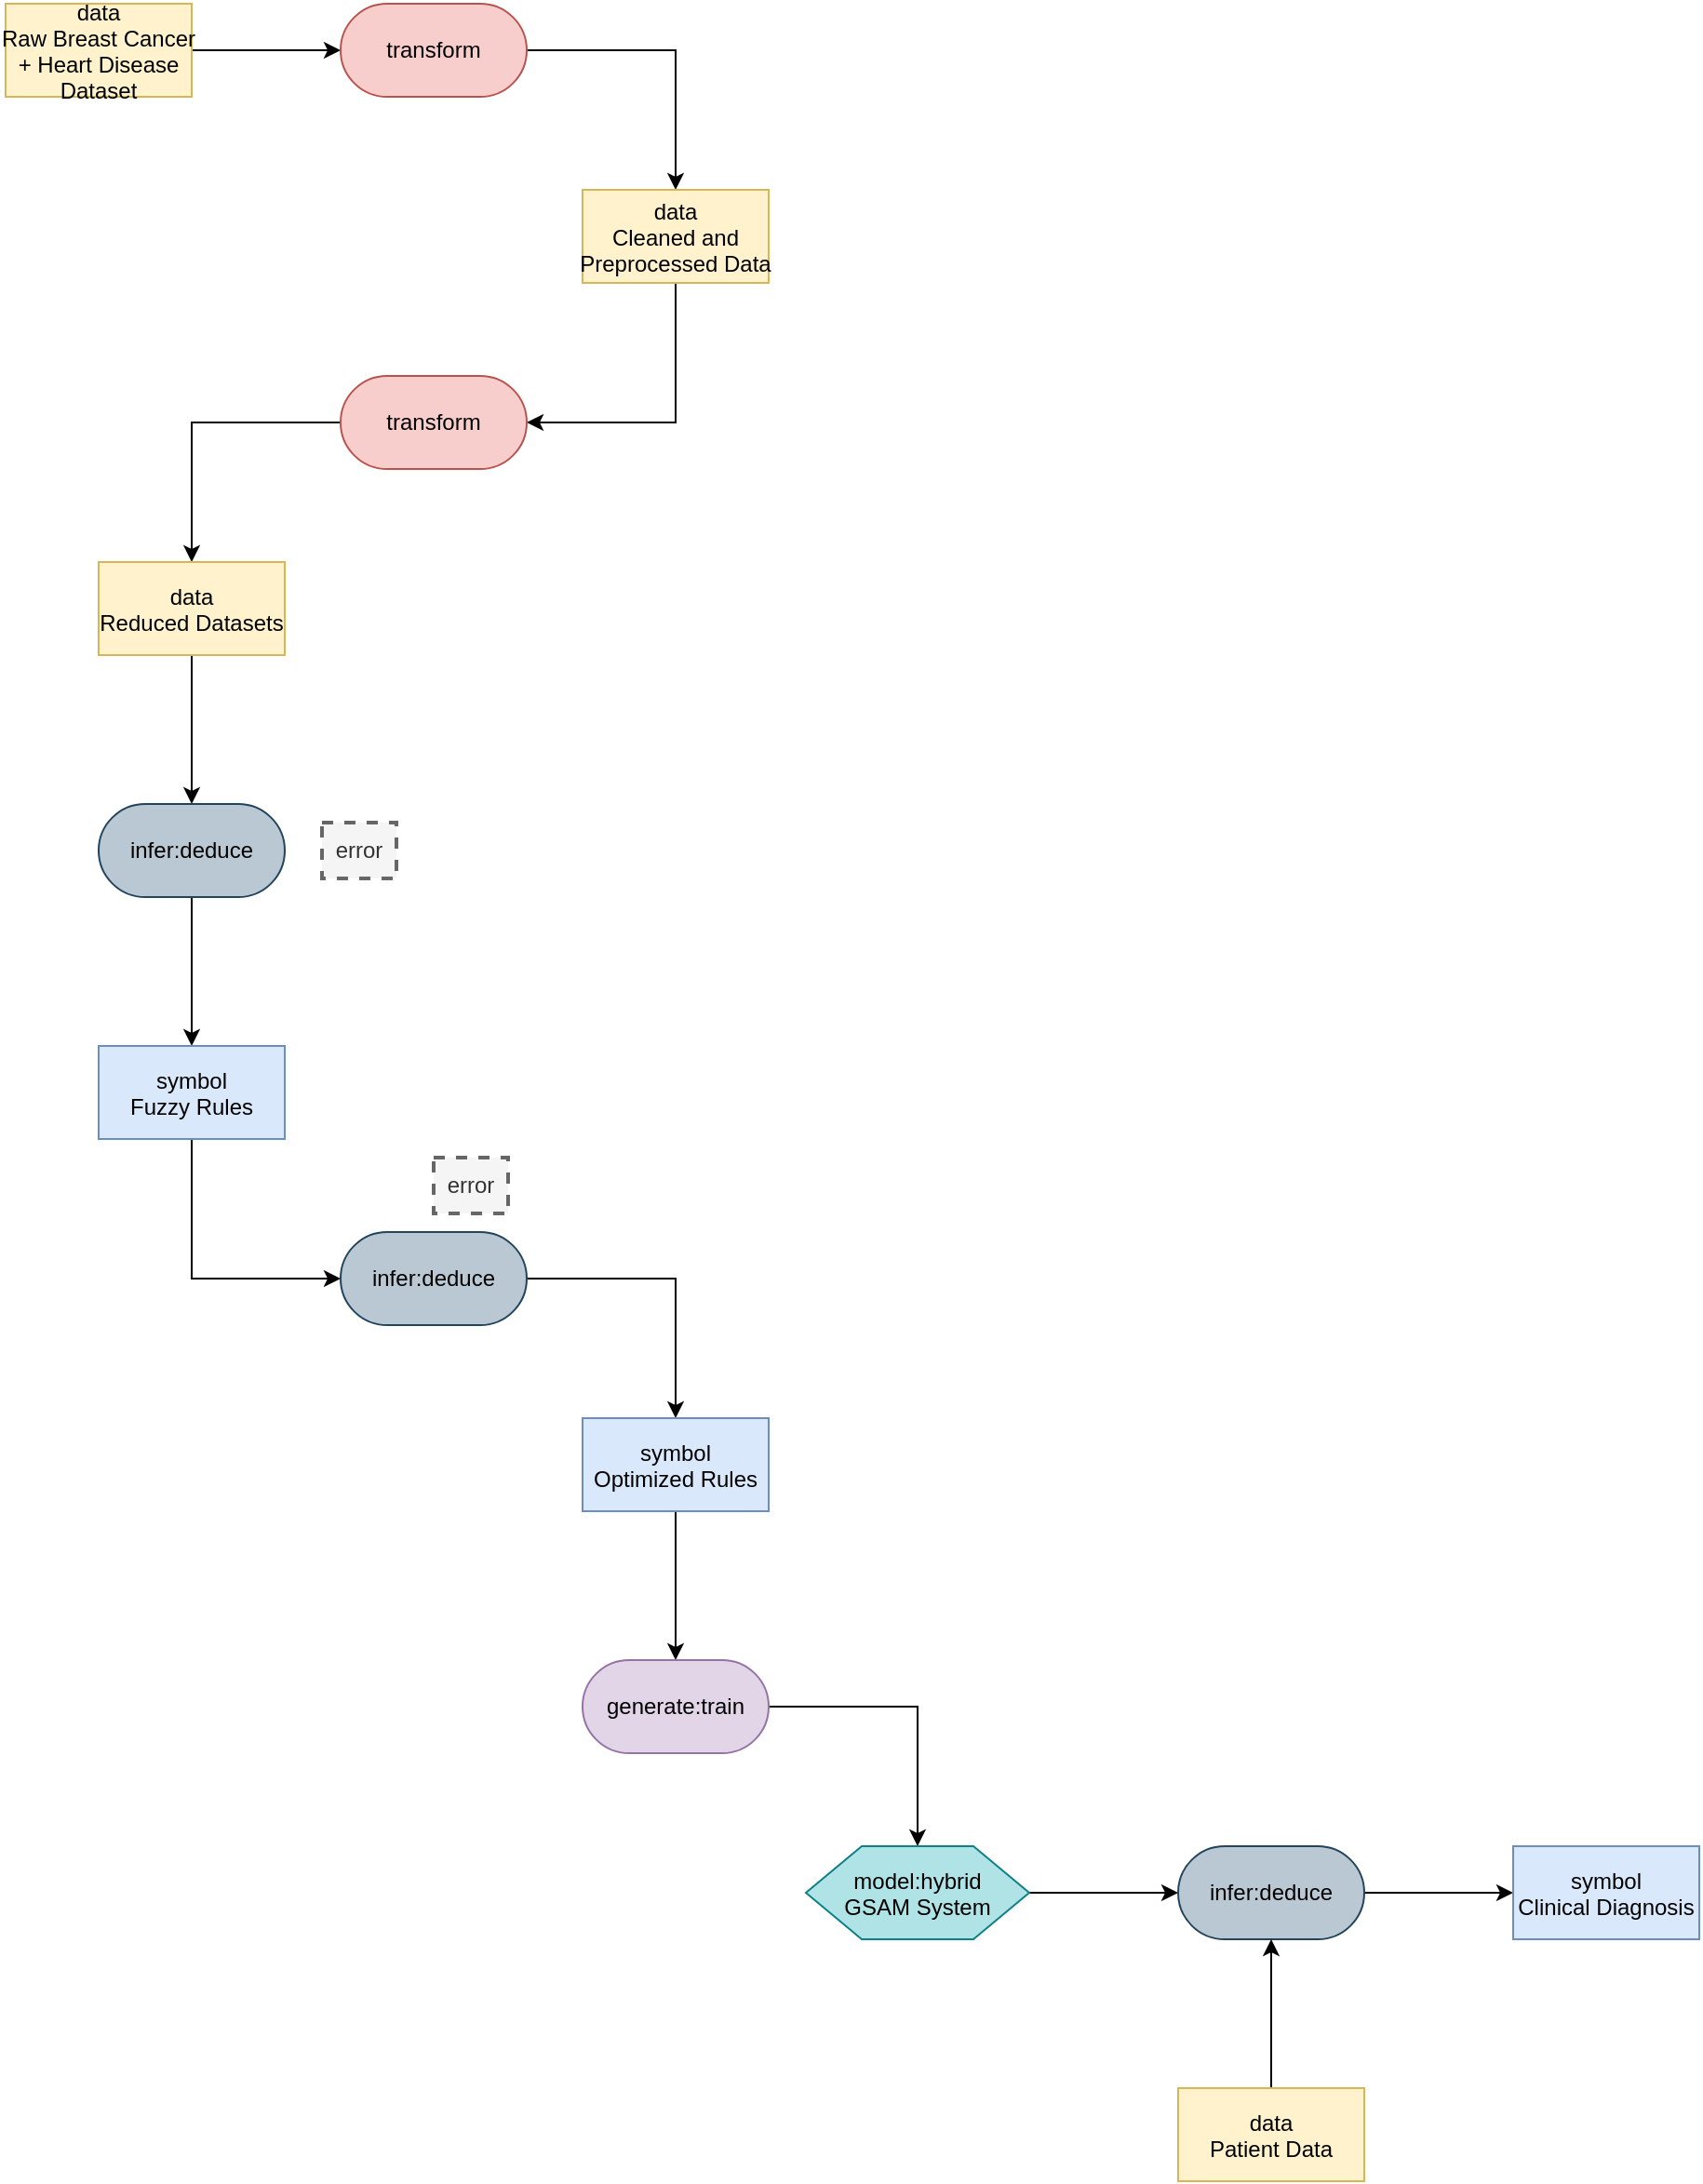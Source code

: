 <mxfile version="27.0.5">
  <diagram name="Page-1" id="N_n4OvmsQ0NgpRcxIcMs">
    <mxGraphModel dx="925" dy="554" grid="1" gridSize="10" guides="1" tooltips="1" connect="1" arrows="1" fold="1" page="1" pageScale="1" pageWidth="3300" pageHeight="4681" math="0" shadow="0">
      <root>
        <mxCell id="0" />
        <mxCell id="1" parent="0" />
        <mxCell id="U1ZPMCOfEw5xqy0U93rn-3" style="edgeStyle=orthogonalEdgeStyle;rounded=0;orthogonalLoop=1;jettySize=auto;html=1;exitX=1;exitY=0.5;exitDx=0;exitDy=0;entryX=0;entryY=0.5;entryDx=0;entryDy=0;" edge="1" parent="1" source="U1ZPMCOfEw5xqy0U93rn-1" target="U1ZPMCOfEw5xqy0U93rn-2">
          <mxGeometry relative="1" as="geometry" />
        </mxCell>
        <mxCell id="U1ZPMCOfEw5xqy0U93rn-1" value="data&#xa;Raw Breast Cancer&#xa;+ Heart Disease&#xa;Dataset" style="rectangle;fillColor=#fff2cc;strokeColor=#d6b656;" name="data" vertex="1" parent="1">
          <mxGeometry x="340" y="230" width="100" height="50" as="geometry" />
        </mxCell>
        <mxCell id="U1ZPMCOfEw5xqy0U93rn-5" style="edgeStyle=orthogonalEdgeStyle;rounded=0;orthogonalLoop=1;jettySize=auto;html=1;exitX=1;exitY=0.5;exitDx=0;exitDy=0;entryX=0.5;entryY=0;entryDx=0;entryDy=0;" edge="1" parent="1" source="U1ZPMCOfEw5xqy0U93rn-2" target="U1ZPMCOfEw5xqy0U93rn-4">
          <mxGeometry relative="1" as="geometry" />
        </mxCell>
        <mxCell id="U1ZPMCOfEw5xqy0U93rn-2" value="transform" style="rounded=1;whiteSpace=wrap;html=1;arcSize=50;fillColor=#f8cecc;strokeColor=#b85450;" name="transform" vertex="1" parent="1">
          <mxGeometry x="520" y="230" width="100" height="50" as="geometry" />
        </mxCell>
        <mxCell id="U1ZPMCOfEw5xqy0U93rn-7" style="edgeStyle=orthogonalEdgeStyle;rounded=0;orthogonalLoop=1;jettySize=auto;html=1;exitX=0.5;exitY=1;exitDx=0;exitDy=0;entryX=1;entryY=0.5;entryDx=0;entryDy=0;" edge="1" parent="1" source="U1ZPMCOfEw5xqy0U93rn-4" target="U1ZPMCOfEw5xqy0U93rn-6">
          <mxGeometry relative="1" as="geometry" />
        </mxCell>
        <mxCell id="U1ZPMCOfEw5xqy0U93rn-4" value="data&#xa;Cleaned and&#xa;Preprocessed Data" style="rectangle;fillColor=#fff2cc;strokeColor=#d6b656;" name="data" vertex="1" parent="1">
          <mxGeometry x="650" y="330" width="100" height="50" as="geometry" />
        </mxCell>
        <mxCell id="U1ZPMCOfEw5xqy0U93rn-9" style="edgeStyle=orthogonalEdgeStyle;rounded=0;orthogonalLoop=1;jettySize=auto;html=1;exitX=0;exitY=0.5;exitDx=0;exitDy=0;entryX=0.5;entryY=0;entryDx=0;entryDy=0;" edge="1" parent="1" source="U1ZPMCOfEw5xqy0U93rn-6" target="U1ZPMCOfEw5xqy0U93rn-8">
          <mxGeometry relative="1" as="geometry" />
        </mxCell>
        <mxCell id="U1ZPMCOfEw5xqy0U93rn-6" value="transform" style="rounded=1;whiteSpace=wrap;html=1;arcSize=50;fillColor=#f8cecc;strokeColor=#b85450;" name="transform" vertex="1" parent="1">
          <mxGeometry x="520" y="430" width="100" height="50" as="geometry" />
        </mxCell>
        <mxCell id="U1ZPMCOfEw5xqy0U93rn-11" style="edgeStyle=orthogonalEdgeStyle;rounded=0;orthogonalLoop=1;jettySize=auto;html=1;exitX=0.5;exitY=1;exitDx=0;exitDy=0;entryX=0.5;entryY=0;entryDx=0;entryDy=0;" edge="1" parent="1" source="U1ZPMCOfEw5xqy0U93rn-8" target="U1ZPMCOfEw5xqy0U93rn-10">
          <mxGeometry relative="1" as="geometry" />
        </mxCell>
        <mxCell id="U1ZPMCOfEw5xqy0U93rn-8" value="data&#xa;Reduced Datasets" style="rectangle;fillColor=#fff2cc;strokeColor=#d6b656;" name="data" vertex="1" parent="1" tooltip="⚠️ Node not part of any valid pattern.">
          <mxGeometry x="390" y="530" width="100" height="50" as="geometry" />
        </mxCell>
        <mxCell id="U1ZPMCOfEw5xqy0U93rn-13" style="edgeStyle=orthogonalEdgeStyle;rounded=0;orthogonalLoop=1;jettySize=auto;html=1;exitX=0.5;exitY=1;exitDx=0;exitDy=0;entryX=0.5;entryY=0;entryDx=0;entryDy=0;" edge="1" parent="1" source="U1ZPMCOfEw5xqy0U93rn-10" target="U1ZPMCOfEw5xqy0U93rn-12">
          <mxGeometry relative="1" as="geometry" />
        </mxCell>
        <mxCell id="U1ZPMCOfEw5xqy0U93rn-10" value="infer:deduce" style="rounded=1;whiteSpace=wrap;html=1;arcSize=50;fillColor=#bac8d3;strokeColor=#23445d;" name="infer:deduce" vertex="1" parent="1" tooltip="⚠️ Node not part of any valid pattern.">
          <mxGeometry x="390" y="660" width="100" height="50" as="geometry" />
        </mxCell>
        <mxCell id="U1ZPMCOfEw5xqy0U93rn-15" style="edgeStyle=orthogonalEdgeStyle;rounded=0;orthogonalLoop=1;jettySize=auto;html=1;exitX=0.5;exitY=1;exitDx=0;exitDy=0;entryX=0;entryY=0.5;entryDx=0;entryDy=0;" edge="1" parent="1" source="U1ZPMCOfEw5xqy0U93rn-12" target="U1ZPMCOfEw5xqy0U93rn-14">
          <mxGeometry relative="1" as="geometry" />
        </mxCell>
        <mxCell id="U1ZPMCOfEw5xqy0U93rn-12" value="symbol&#xa;Fuzzy Rules" style="rectangle;fillColor=#dae8fc;strokeColor=#6c8ebf;" name="symbol" vertex="1" parent="1" tooltip="⚠️ Node not part of any valid pattern.">
          <mxGeometry x="390" y="790" width="100" height="50" as="geometry" />
        </mxCell>
        <mxCell id="U1ZPMCOfEw5xqy0U93rn-18" style="edgeStyle=orthogonalEdgeStyle;rounded=0;orthogonalLoop=1;jettySize=auto;html=1;exitX=1;exitY=0.5;exitDx=0;exitDy=0;entryX=0.5;entryY=0;entryDx=0;entryDy=0;" edge="1" parent="1" source="U1ZPMCOfEw5xqy0U93rn-14" target="U1ZPMCOfEw5xqy0U93rn-16">
          <mxGeometry relative="1" as="geometry" />
        </mxCell>
        <mxCell id="U1ZPMCOfEw5xqy0U93rn-14" value="infer:deduce" style="rounded=1;whiteSpace=wrap;html=1;arcSize=50;fillColor=#bac8d3;strokeColor=#23445d;" name="infer:deduce" vertex="1" parent="1" tooltip="⚠️ Node not part of any valid pattern.">
          <mxGeometry x="520" y="890" width="100" height="50" as="geometry" />
        </mxCell>
        <mxCell id="U1ZPMCOfEw5xqy0U93rn-20" style="edgeStyle=orthogonalEdgeStyle;rounded=0;orthogonalLoop=1;jettySize=auto;html=1;exitX=0.5;exitY=1;exitDx=0;exitDy=0;entryX=0.5;entryY=0;entryDx=0;entryDy=0;" edge="1" parent="1" source="U1ZPMCOfEw5xqy0U93rn-16" target="U1ZPMCOfEw5xqy0U93rn-19">
          <mxGeometry relative="1" as="geometry" />
        </mxCell>
        <mxCell id="U1ZPMCOfEw5xqy0U93rn-16" value="symbol&#xa;Optimized Rules" style="rectangle;fillColor=#dae8fc;strokeColor=#6c8ebf;" name="symbol" vertex="1" parent="1">
          <mxGeometry x="650" y="990" width="100" height="50" as="geometry" />
        </mxCell>
        <mxCell id="U1ZPMCOfEw5xqy0U93rn-22" style="edgeStyle=orthogonalEdgeStyle;rounded=0;orthogonalLoop=1;jettySize=auto;html=1;exitX=1;exitY=0.5;exitDx=0;exitDy=0;entryX=0.5;entryY=0;entryDx=0;entryDy=0;" edge="1" parent="1" source="U1ZPMCOfEw5xqy0U93rn-19" target="U1ZPMCOfEw5xqy0U93rn-21">
          <mxGeometry relative="1" as="geometry" />
        </mxCell>
        <mxCell id="U1ZPMCOfEw5xqy0U93rn-19" value="generate:train" style="rounded=1;whiteSpace=wrap;html=1;arcSize=50;fillColor=#e1d5e7;strokeColor=#9673a6;" name="generate:train" vertex="1" parent="1">
          <mxGeometry x="650" y="1120" width="100" height="50" as="geometry" />
        </mxCell>
        <mxCell id="U1ZPMCOfEw5xqy0U93rn-24" style="edgeStyle=orthogonalEdgeStyle;rounded=0;orthogonalLoop=1;jettySize=auto;html=1;exitX=1;exitY=0.5;exitDx=0;exitDy=0;entryX=0;entryY=0.5;entryDx=0;entryDy=0;" edge="1" parent="1" source="U1ZPMCOfEw5xqy0U93rn-21" target="U1ZPMCOfEw5xqy0U93rn-23">
          <mxGeometry relative="1" as="geometry" />
        </mxCell>
        <mxCell id="U1ZPMCOfEw5xqy0U93rn-21" value="model:hybrid&#xa;GSAM System" style="shape=hexagon;perimeter=hexagonPerimeter2;fillColor=#b0e3e6;strokeColor=#0e8088;" name="model" vertex="1" parent="1">
          <mxGeometry x="770" y="1220" width="120" height="50" as="geometry" />
        </mxCell>
        <mxCell id="U1ZPMCOfEw5xqy0U93rn-28" style="edgeStyle=orthogonalEdgeStyle;rounded=0;orthogonalLoop=1;jettySize=auto;html=1;exitX=1;exitY=0.5;exitDx=0;exitDy=0;entryX=0;entryY=0.5;entryDx=0;entryDy=0;" edge="1" parent="1" source="U1ZPMCOfEw5xqy0U93rn-23" target="U1ZPMCOfEw5xqy0U93rn-27">
          <mxGeometry relative="1" as="geometry" />
        </mxCell>
        <mxCell id="U1ZPMCOfEw5xqy0U93rn-23" value="infer:deduce" style="rounded=1;whiteSpace=wrap;html=1;arcSize=50;fillColor=#bac8d3;strokeColor=#23445d;" name="infer:deduce" vertex="1" parent="1">
          <mxGeometry x="970" y="1220" width="100" height="50" as="geometry" />
        </mxCell>
        <mxCell id="U1ZPMCOfEw5xqy0U93rn-26" style="edgeStyle=orthogonalEdgeStyle;rounded=0;orthogonalLoop=1;jettySize=auto;html=1;exitX=0.5;exitY=0;exitDx=0;exitDy=0;entryX=0.5;entryY=1;entryDx=0;entryDy=0;" edge="1" parent="1" source="U1ZPMCOfEw5xqy0U93rn-25" target="U1ZPMCOfEw5xqy0U93rn-23">
          <mxGeometry relative="1" as="geometry" />
        </mxCell>
        <mxCell id="U1ZPMCOfEw5xqy0U93rn-25" value="data&#xa;Patient Data" style="rectangle;fillColor=#fff2cc;strokeColor=#d6b656;" name="data" vertex="1" parent="1">
          <mxGeometry x="970" y="1350" width="100" height="50" as="geometry" />
        </mxCell>
        <mxCell id="U1ZPMCOfEw5xqy0U93rn-27" value="symbol&#xa;Clinical Diagnosis" style="rectangle;fillColor=#dae8fc;strokeColor=#6c8ebf;" name="symbol" vertex="1" parent="1">
          <mxGeometry x="1150" y="1220" width="100" height="50" as="geometry" />
        </mxCell>
        <mxCell id="U1ZPMCOfEw5xqy0U93rn-29" value="error" style="text;html=1;align=center;verticalAlign=middle;whiteSpace=wrap;rounded=0;dashed=1;fillColor=#f5f5f5;fontColor=#333333;strokeColor=#666666;strokeWidth=2;" name="text" vertex="1" parent="1">
          <mxGeometry x="510" y="670" width="40" height="30" as="geometry" />
        </mxCell>
        <mxCell id="U1ZPMCOfEw5xqy0U93rn-30" value="error" style="text;html=1;align=center;verticalAlign=middle;whiteSpace=wrap;rounded=0;dashed=1;fillColor=#f5f5f5;fontColor=#333333;strokeColor=#666666;strokeWidth=2;" name="text" vertex="1" parent="1">
          <mxGeometry x="570" y="850" width="40" height="30" as="geometry" />
        </mxCell>
      </root>
    </mxGraphModel>
  </diagram>
</mxfile>
